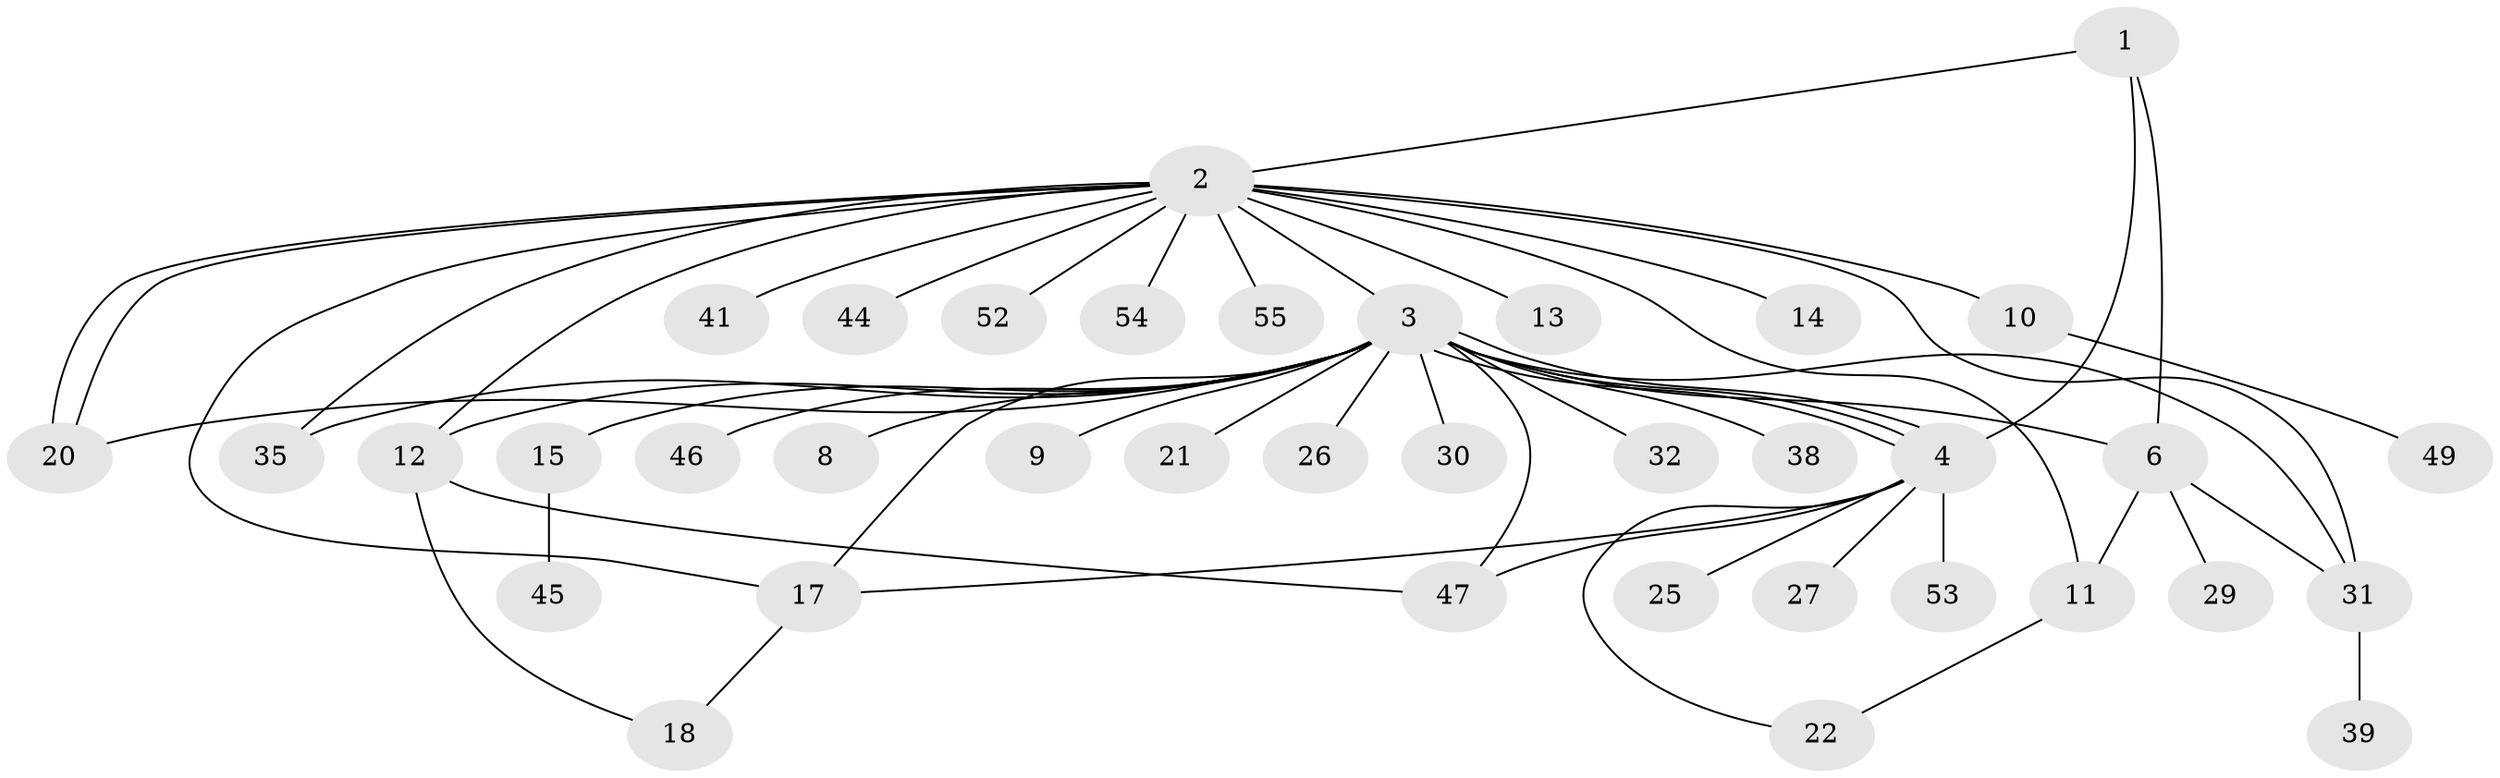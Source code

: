 // original degree distribution, {3: 0.2, 20: 0.01818181818181818, 21: 0.01818181818181818, 8: 0.01818181818181818, 5: 0.03636363636363636, 6: 0.03636363636363636, 1: 0.509090909090909, 2: 0.12727272727272726, 4: 0.03636363636363636}
// Generated by graph-tools (version 1.1) at 2025/41/03/06/25 10:41:45]
// undirected, 38 vertices, 54 edges
graph export_dot {
graph [start="1"]
  node [color=gray90,style=filled];
  1 [super="+19"];
  2 [super="+7"];
  3 [super="+5"];
  4 [super="+23"];
  6 [super="+33"];
  8;
  9;
  10 [super="+28"];
  11 [super="+42"];
  12 [super="+16"];
  13;
  14;
  15;
  17 [super="+50"];
  18 [super="+37"];
  20;
  21 [super="+36"];
  22 [super="+24"];
  25 [super="+43"];
  26;
  27;
  29;
  30 [super="+34"];
  31 [super="+51"];
  32;
  35 [super="+48"];
  38 [super="+40"];
  39;
  41;
  44;
  45;
  46;
  47;
  49;
  52;
  53;
  54;
  55;
  1 -- 2 [weight=2];
  1 -- 4 [weight=2];
  1 -- 6;
  2 -- 3;
  2 -- 10;
  2 -- 11;
  2 -- 13;
  2 -- 14;
  2 -- 20;
  2 -- 20;
  2 -- 35;
  2 -- 41;
  2 -- 44;
  2 -- 52;
  2 -- 54;
  2 -- 55;
  2 -- 12;
  2 -- 31;
  2 -- 17;
  3 -- 4 [weight=2];
  3 -- 4;
  3 -- 4;
  3 -- 6;
  3 -- 8;
  3 -- 9;
  3 -- 12 [weight=2];
  3 -- 15;
  3 -- 17;
  3 -- 20;
  3 -- 21;
  3 -- 26;
  3 -- 30;
  3 -- 31;
  3 -- 35;
  3 -- 38;
  3 -- 46;
  3 -- 32;
  3 -- 47;
  4 -- 17;
  4 -- 47;
  4 -- 53;
  4 -- 22;
  4 -- 25;
  4 -- 27;
  6 -- 29;
  6 -- 31;
  6 -- 11;
  10 -- 49;
  11 -- 22;
  12 -- 18;
  12 -- 47;
  15 -- 45;
  17 -- 18;
  31 -- 39;
}
